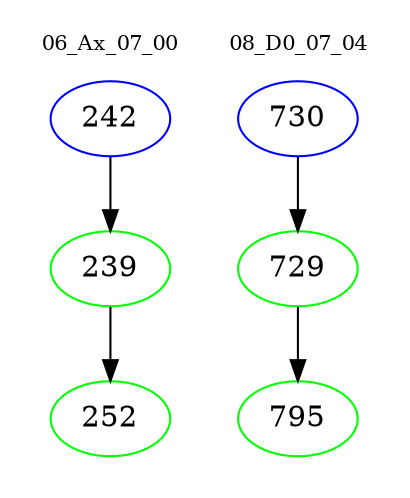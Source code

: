 digraph{
subgraph cluster_0 {
color = white
label = "06_Ax_07_00";
fontsize=10;
T0_242 [label="242", color="blue"]
T0_242 -> T0_239 [color="black"]
T0_239 [label="239", color="green"]
T0_239 -> T0_252 [color="black"]
T0_252 [label="252", color="green"]
}
subgraph cluster_1 {
color = white
label = "08_D0_07_04";
fontsize=10;
T1_730 [label="730", color="blue"]
T1_730 -> T1_729 [color="black"]
T1_729 [label="729", color="green"]
T1_729 -> T1_795 [color="black"]
T1_795 [label="795", color="green"]
}
}
